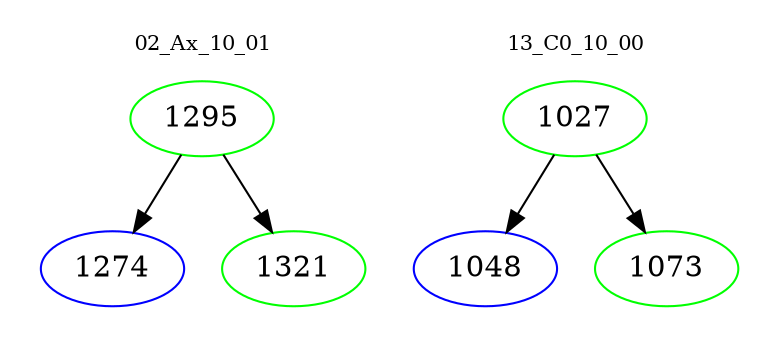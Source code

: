digraph{
subgraph cluster_0 {
color = white
label = "02_Ax_10_01";
fontsize=10;
T0_1295 [label="1295", color="green"]
T0_1295 -> T0_1274 [color="black"]
T0_1274 [label="1274", color="blue"]
T0_1295 -> T0_1321 [color="black"]
T0_1321 [label="1321", color="green"]
}
subgraph cluster_1 {
color = white
label = "13_C0_10_00";
fontsize=10;
T1_1027 [label="1027", color="green"]
T1_1027 -> T1_1048 [color="black"]
T1_1048 [label="1048", color="blue"]
T1_1027 -> T1_1073 [color="black"]
T1_1073 [label="1073", color="green"]
}
}

